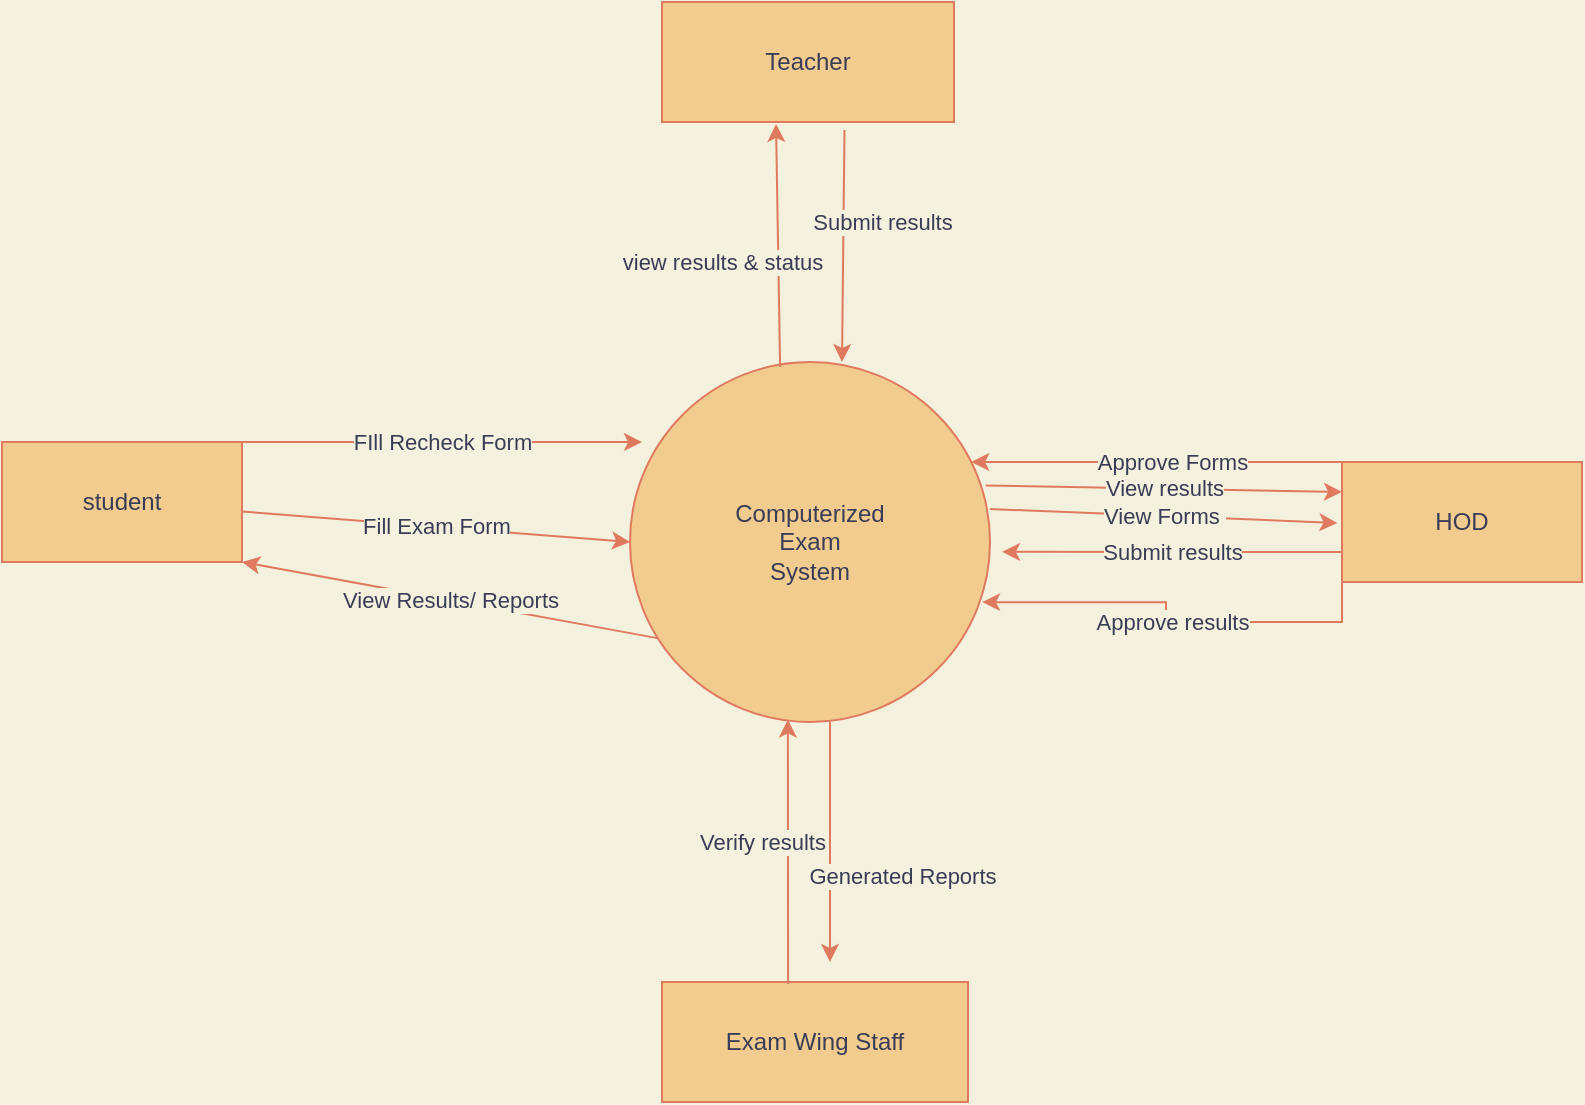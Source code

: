 <mxfile version="13.9.8" type="device"><diagram id="__g20cQYaJKmfuy_ZNgU" name="Page-1"><mxGraphModel dx="1106" dy="614" grid="1" gridSize="10" guides="1" tooltips="1" connect="1" arrows="1" fold="1" page="1" pageScale="1" pageWidth="827" pageHeight="1169" background="#F4F1DE" math="0" shadow="0"><root><mxCell id="0"/><mxCell id="1" parent="0"/><mxCell id="d6OLk_su80D7mdKVgkOH-1" value="Computerized&lt;br&gt;Exam&lt;br&gt;System" style="ellipse;whiteSpace=wrap;html=1;fillColor=#F2CC8F;strokeColor=#E07A5F;fontColor=#393C56;" parent="1" vertex="1"><mxGeometry x="324" y="540" width="180" height="180" as="geometry"/></mxCell><mxCell id="d6OLk_su80D7mdKVgkOH-2" value="View results" style="endArrow=classic;html=1;entryX=0;entryY=0.25;entryDx=0;entryDy=0;exitX=0.988;exitY=0.343;exitDx=0;exitDy=0;exitPerimeter=0;labelBackgroundColor=#F4F1DE;strokeColor=#E07A5F;fontColor=#393C56;" parent="1" source="d6OLk_su80D7mdKVgkOH-1" target="d6OLk_su80D7mdKVgkOH-7" edge="1"><mxGeometry width="50" height="50" relative="1" as="geometry"><mxPoint x="510" y="590" as="sourcePoint"/><mxPoint x="670" y="610" as="targetPoint"/></mxGeometry></mxCell><mxCell id="d6OLk_su80D7mdKVgkOH-4" value="student" style="rounded=0;whiteSpace=wrap;html=1;fillColor=#F2CC8F;strokeColor=#E07A5F;fontColor=#393C56;" parent="1" vertex="1"><mxGeometry x="10" y="580" width="120" height="60" as="geometry"/></mxCell><mxCell id="d6OLk_su80D7mdKVgkOH-5" value="Teacher" style="rounded=0;whiteSpace=wrap;html=1;fillColor=#F2CC8F;strokeColor=#E07A5F;fontColor=#393C56;" parent="1" vertex="1"><mxGeometry x="340" y="360" width="146" height="60" as="geometry"/></mxCell><mxCell id="d6OLk_su80D7mdKVgkOH-6" value="Exam Wing Staff" style="rounded=0;whiteSpace=wrap;html=1;fillColor=#F2CC8F;strokeColor=#E07A5F;fontColor=#393C56;" parent="1" vertex="1"><mxGeometry x="340" y="850" width="153" height="60" as="geometry"/></mxCell><mxCell id="8RvcV2gw2hv-U_5NK2Ko-6" value="Approve Forms" style="edgeStyle=orthogonalEdgeStyle;rounded=0;orthogonalLoop=1;jettySize=auto;html=1;exitX=0;exitY=0.25;exitDx=0;exitDy=0;startArrow=none;startFill=0;endArrow=classic;endFill=1;labelBackgroundColor=#F4F1DE;strokeColor=#E07A5F;fontColor=#393C56;" edge="1" parent="1" source="d6OLk_su80D7mdKVgkOH-7" target="d6OLk_su80D7mdKVgkOH-1"><mxGeometry relative="1" as="geometry"><Array as="points"><mxPoint x="680" y="590"/></Array></mxGeometry></mxCell><mxCell id="8RvcV2gw2hv-U_5NK2Ko-8" value="Submit results" style="edgeStyle=orthogonalEdgeStyle;rounded=0;orthogonalLoop=1;jettySize=auto;html=1;exitX=0;exitY=0.75;exitDx=0;exitDy=0;startArrow=none;startFill=0;endArrow=classic;endFill=1;labelBackgroundColor=#F4F1DE;strokeColor=#E07A5F;fontColor=#393C56;" edge="1" parent="1" source="d6OLk_su80D7mdKVgkOH-7"><mxGeometry relative="1" as="geometry"><mxPoint x="510" y="634.931" as="targetPoint"/></mxGeometry></mxCell><mxCell id="8RvcV2gw2hv-U_5NK2Ko-9" value="Approve results" style="edgeStyle=orthogonalEdgeStyle;rounded=0;orthogonalLoop=1;jettySize=auto;html=1;exitX=0;exitY=1;exitDx=0;exitDy=0;entryX=0.978;entryY=0.667;entryDx=0;entryDy=0;entryPerimeter=0;startArrow=none;startFill=0;endArrow=classic;endFill=1;labelBackgroundColor=#F4F1DE;strokeColor=#E07A5F;fontColor=#393C56;" edge="1" parent="1" source="d6OLk_su80D7mdKVgkOH-7" target="d6OLk_su80D7mdKVgkOH-1"><mxGeometry relative="1" as="geometry"/></mxCell><mxCell id="d6OLk_su80D7mdKVgkOH-7" value="HOD" style="rounded=0;whiteSpace=wrap;html=1;fillColor=#F2CC8F;strokeColor=#E07A5F;fontColor=#393C56;" parent="1" vertex="1"><mxGeometry x="680" y="590" width="120" height="60" as="geometry"/></mxCell><mxCell id="d6OLk_su80D7mdKVgkOH-9" value="Generated Reports" style="endArrow=classic;html=1;exitX=0.5;exitY=1;exitDx=0;exitDy=0;labelBackgroundColor=#F4F1DE;strokeColor=#E07A5F;fontColor=#393C56;" parent="1" edge="1"><mxGeometry x="0.273" y="36" width="50" height="50" relative="1" as="geometry"><mxPoint x="424" y="720" as="sourcePoint"/><mxPoint x="424" y="840" as="targetPoint"/><mxPoint as="offset"/></mxGeometry></mxCell><mxCell id="d6OLk_su80D7mdKVgkOH-10" value="Fill Exam Form" style="endArrow=classic;html=1;entryX=0;entryY=0.5;entryDx=0;entryDy=0;labelBackgroundColor=#F4F1DE;strokeColor=#E07A5F;fontColor=#393C56;" parent="1" source="d6OLk_su80D7mdKVgkOH-4" target="d6OLk_su80D7mdKVgkOH-1" edge="1"><mxGeometry width="50" height="50" relative="1" as="geometry"><mxPoint x="440" y="590" as="sourcePoint"/><mxPoint x="390" y="640" as="targetPoint"/></mxGeometry></mxCell><mxCell id="d6OLk_su80D7mdKVgkOH-11" value="view results &amp;amp; status" style="endArrow=classic;html=1;exitX=0.417;exitY=0.014;exitDx=0;exitDy=0;exitPerimeter=0;labelBackgroundColor=#F4F1DE;strokeColor=#E07A5F;fontColor=#393C56;" parent="1" source="d6OLk_su80D7mdKVgkOH-1" edge="1"><mxGeometry x="-0.128" y="28" width="50" height="50" relative="1" as="geometry"><mxPoint x="410" y="520" as="sourcePoint"/><mxPoint x="397" y="421" as="targetPoint"/><Array as="points"/><mxPoint as="offset"/></mxGeometry></mxCell><mxCell id="d6OLk_su80D7mdKVgkOH-14" value="FIll Recheck Form" style="endArrow=classic;html=1;exitX=1;exitY=0;exitDx=0;exitDy=0;labelBackgroundColor=#F4F1DE;strokeColor=#E07A5F;fontColor=#393C56;" parent="1" edge="1" source="d6OLk_su80D7mdKVgkOH-4"><mxGeometry width="50" height="50" relative="1" as="geometry"><mxPoint x="440" y="590" as="sourcePoint"/><mxPoint x="330" y="580" as="targetPoint"/></mxGeometry></mxCell><mxCell id="d6OLk_su80D7mdKVgkOH-15" value="Submit results" style="endArrow=classic;html=1;exitX=0.625;exitY=1.067;exitDx=0;exitDy=0;exitPerimeter=0;labelBackgroundColor=#F4F1DE;strokeColor=#E07A5F;fontColor=#393C56;" parent="1" source="d6OLk_su80D7mdKVgkOH-5" edge="1"><mxGeometry x="-0.211" y="19" width="50" height="50" relative="1" as="geometry"><mxPoint x="430" y="430" as="sourcePoint"/><mxPoint x="430" y="540" as="targetPoint"/><mxPoint as="offset"/></mxGeometry></mxCell><mxCell id="d6OLk_su80D7mdKVgkOH-16" value="Verify results" style="endArrow=classic;html=1;entryX=0.383;entryY=0.993;entryDx=0;entryDy=0;entryPerimeter=0;exitX=0.412;exitY=0.017;exitDx=0;exitDy=0;exitPerimeter=0;labelBackgroundColor=#F4F1DE;strokeColor=#E07A5F;fontColor=#393C56;" parent="1" edge="1" source="d6OLk_su80D7mdKVgkOH-6"><mxGeometry x="0.079" y="13" width="50" height="50" relative="1" as="geometry"><mxPoint x="403" y="830" as="sourcePoint"/><mxPoint x="402.94" y="718.74" as="targetPoint"/><Array as="points"><mxPoint x="403" y="800"/></Array><mxPoint as="offset"/></mxGeometry></mxCell><mxCell id="d6OLk_su80D7mdKVgkOH-25" value="View Results/ Reports" style="endArrow=classic;html=1;entryX=1;entryY=1;entryDx=0;entryDy=0;exitX=0.076;exitY=0.767;exitDx=0;exitDy=0;exitPerimeter=0;labelBackgroundColor=#F4F1DE;strokeColor=#E07A5F;fontColor=#393C56;" parent="1" source="d6OLk_su80D7mdKVgkOH-1" target="d6OLk_su80D7mdKVgkOH-4" edge="1"><mxGeometry width="50" height="50" relative="1" as="geometry"><mxPoint x="390" y="950" as="sourcePoint"/><mxPoint x="380" y="840" as="targetPoint"/></mxGeometry></mxCell><mxCell id="8RvcV2gw2hv-U_5NK2Ko-3" value="View Forms&amp;nbsp;" style="endArrow=classic;html=1;entryX=-0.019;entryY=0.841;entryDx=0;entryDy=0;entryPerimeter=0;labelBackgroundColor=#F4F1DE;strokeColor=#E07A5F;fontColor=#393C56;" edge="1" parent="1"><mxGeometry width="50" height="50" relative="1" as="geometry"><mxPoint x="503.931" y="613.531" as="sourcePoint"/><mxPoint x="677.72" y="620.46" as="targetPoint"/></mxGeometry></mxCell></root></mxGraphModel></diagram></mxfile>